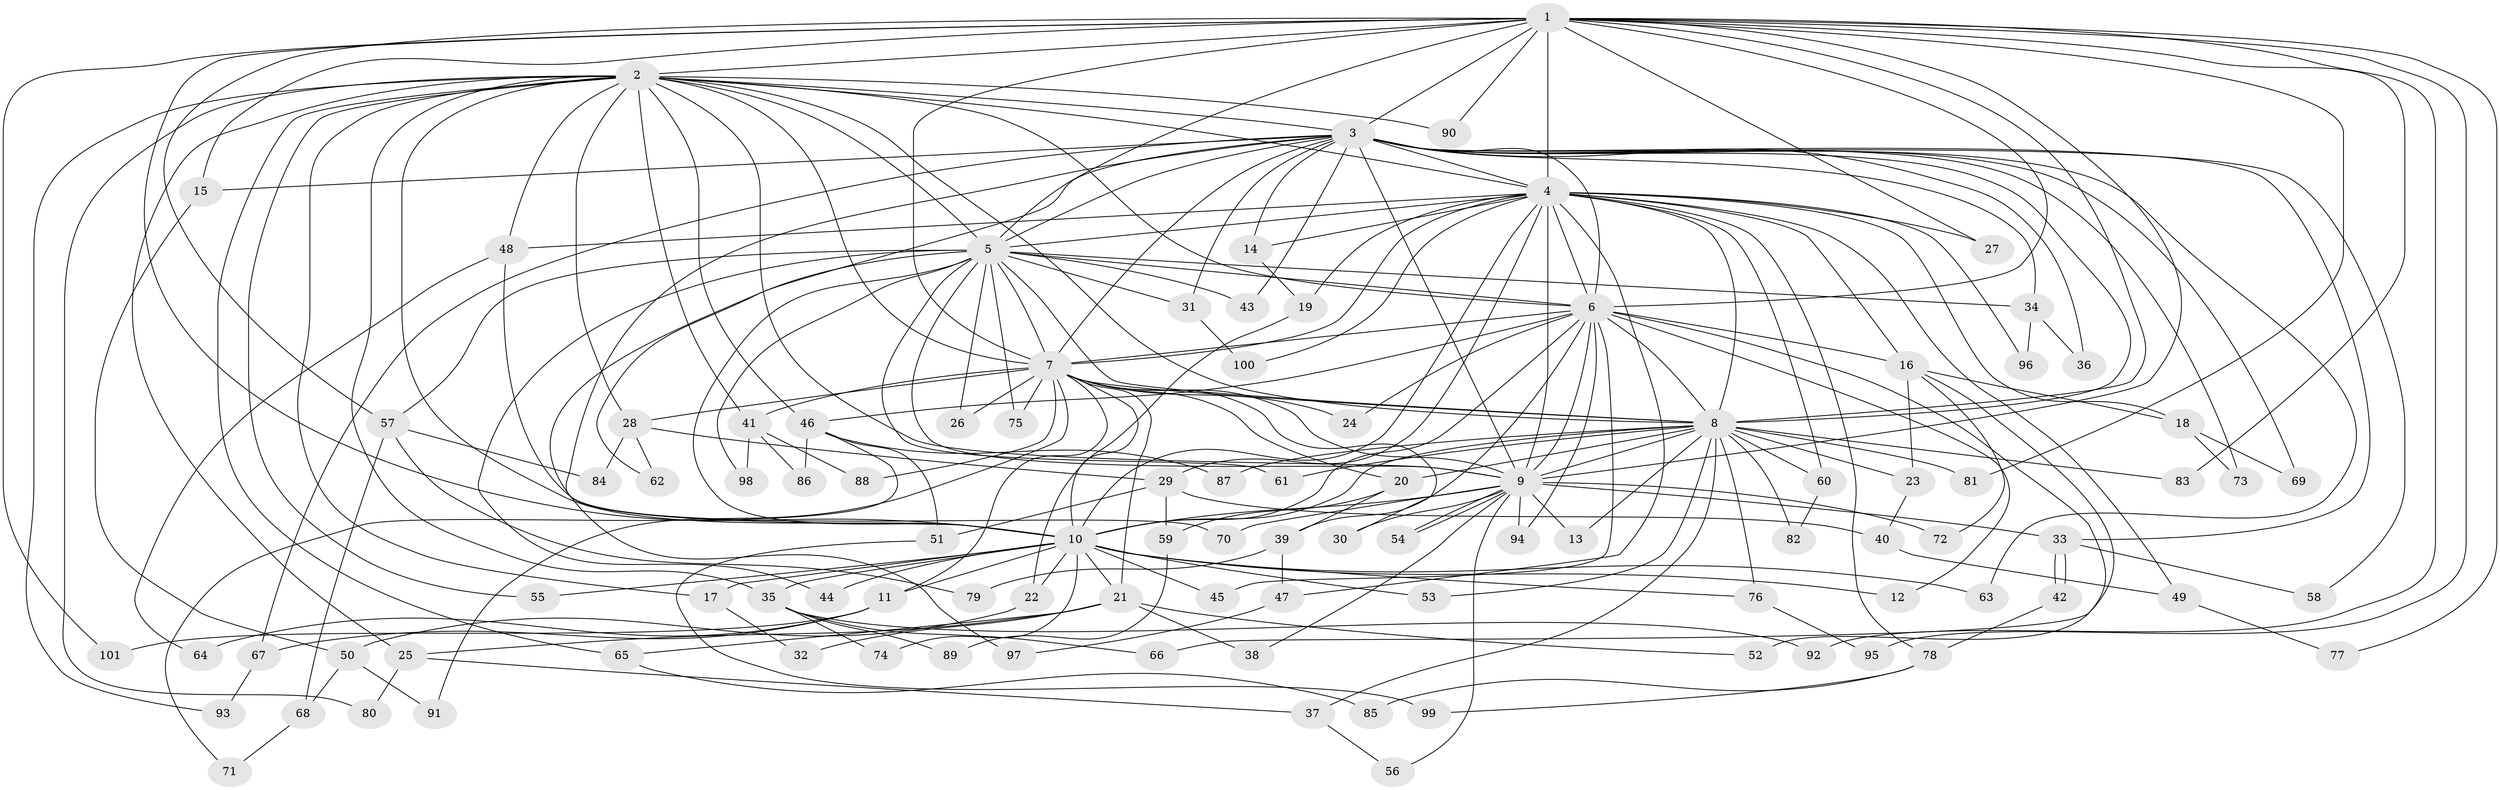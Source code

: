 // Generated by graph-tools (version 1.1) at 2025/11/02/27/25 16:11:03]
// undirected, 101 vertices, 227 edges
graph export_dot {
graph [start="1"]
  node [color=gray90,style=filled];
  1;
  2;
  3;
  4;
  5;
  6;
  7;
  8;
  9;
  10;
  11;
  12;
  13;
  14;
  15;
  16;
  17;
  18;
  19;
  20;
  21;
  22;
  23;
  24;
  25;
  26;
  27;
  28;
  29;
  30;
  31;
  32;
  33;
  34;
  35;
  36;
  37;
  38;
  39;
  40;
  41;
  42;
  43;
  44;
  45;
  46;
  47;
  48;
  49;
  50;
  51;
  52;
  53;
  54;
  55;
  56;
  57;
  58;
  59;
  60;
  61;
  62;
  63;
  64;
  65;
  66;
  67;
  68;
  69;
  70;
  71;
  72;
  73;
  74;
  75;
  76;
  77;
  78;
  79;
  80;
  81;
  82;
  83;
  84;
  85;
  86;
  87;
  88;
  89;
  90;
  91;
  92;
  93;
  94;
  95;
  96;
  97;
  98;
  99;
  100;
  101;
  1 -- 2;
  1 -- 3;
  1 -- 4;
  1 -- 5;
  1 -- 6;
  1 -- 7;
  1 -- 8;
  1 -- 9;
  1 -- 10;
  1 -- 15;
  1 -- 27;
  1 -- 57;
  1 -- 77;
  1 -- 81;
  1 -- 83;
  1 -- 90;
  1 -- 92;
  1 -- 95;
  1 -- 101;
  2 -- 3;
  2 -- 4;
  2 -- 5;
  2 -- 6;
  2 -- 7;
  2 -- 8;
  2 -- 9;
  2 -- 10;
  2 -- 17;
  2 -- 25;
  2 -- 28;
  2 -- 35;
  2 -- 41;
  2 -- 46;
  2 -- 48;
  2 -- 55;
  2 -- 65;
  2 -- 80;
  2 -- 90;
  2 -- 93;
  3 -- 4;
  3 -- 5;
  3 -- 6;
  3 -- 7;
  3 -- 8;
  3 -- 9;
  3 -- 10;
  3 -- 14;
  3 -- 15;
  3 -- 31;
  3 -- 33;
  3 -- 34;
  3 -- 36;
  3 -- 43;
  3 -- 58;
  3 -- 62;
  3 -- 63;
  3 -- 67;
  3 -- 69;
  3 -- 73;
  4 -- 5;
  4 -- 6;
  4 -- 7;
  4 -- 8;
  4 -- 9;
  4 -- 10;
  4 -- 14;
  4 -- 16;
  4 -- 18;
  4 -- 19;
  4 -- 27;
  4 -- 29;
  4 -- 47;
  4 -- 48;
  4 -- 49;
  4 -- 60;
  4 -- 78;
  4 -- 96;
  4 -- 100;
  5 -- 6;
  5 -- 7;
  5 -- 8;
  5 -- 9;
  5 -- 10;
  5 -- 26;
  5 -- 31;
  5 -- 34;
  5 -- 43;
  5 -- 44;
  5 -- 57;
  5 -- 61;
  5 -- 75;
  5 -- 97;
  5 -- 98;
  6 -- 7;
  6 -- 8;
  6 -- 9;
  6 -- 10;
  6 -- 12;
  6 -- 16;
  6 -- 24;
  6 -- 39;
  6 -- 45;
  6 -- 46;
  6 -- 52;
  6 -- 94;
  7 -- 8;
  7 -- 9;
  7 -- 10;
  7 -- 11;
  7 -- 20;
  7 -- 21;
  7 -- 24;
  7 -- 26;
  7 -- 28;
  7 -- 30;
  7 -- 41;
  7 -- 75;
  7 -- 88;
  7 -- 91;
  8 -- 9;
  8 -- 10;
  8 -- 13;
  8 -- 20;
  8 -- 23;
  8 -- 37;
  8 -- 53;
  8 -- 60;
  8 -- 61;
  8 -- 76;
  8 -- 81;
  8 -- 82;
  8 -- 83;
  8 -- 87;
  9 -- 10;
  9 -- 13;
  9 -- 30;
  9 -- 33;
  9 -- 38;
  9 -- 54;
  9 -- 54;
  9 -- 56;
  9 -- 70;
  9 -- 72;
  9 -- 94;
  10 -- 11;
  10 -- 12;
  10 -- 17;
  10 -- 21;
  10 -- 22;
  10 -- 35;
  10 -- 44;
  10 -- 45;
  10 -- 53;
  10 -- 55;
  10 -- 63;
  10 -- 74;
  10 -- 76;
  11 -- 64;
  11 -- 67;
  11 -- 101;
  14 -- 19;
  15 -- 50;
  16 -- 18;
  16 -- 23;
  16 -- 66;
  16 -- 72;
  17 -- 32;
  18 -- 69;
  18 -- 73;
  19 -- 22;
  20 -- 39;
  20 -- 59;
  21 -- 25;
  21 -- 32;
  21 -- 38;
  21 -- 52;
  21 -- 65;
  22 -- 50;
  23 -- 40;
  25 -- 37;
  25 -- 80;
  28 -- 29;
  28 -- 62;
  28 -- 84;
  29 -- 40;
  29 -- 51;
  29 -- 59;
  31 -- 100;
  33 -- 42;
  33 -- 42;
  33 -- 58;
  34 -- 36;
  34 -- 96;
  35 -- 66;
  35 -- 74;
  35 -- 89;
  35 -- 92;
  37 -- 56;
  39 -- 47;
  39 -- 79;
  40 -- 49;
  41 -- 86;
  41 -- 88;
  41 -- 98;
  42 -- 78;
  46 -- 51;
  46 -- 71;
  46 -- 86;
  46 -- 87;
  47 -- 97;
  48 -- 64;
  48 -- 70;
  49 -- 77;
  50 -- 68;
  50 -- 91;
  51 -- 99;
  57 -- 68;
  57 -- 79;
  57 -- 84;
  59 -- 89;
  60 -- 82;
  65 -- 85;
  67 -- 93;
  68 -- 71;
  76 -- 95;
  78 -- 85;
  78 -- 99;
}

